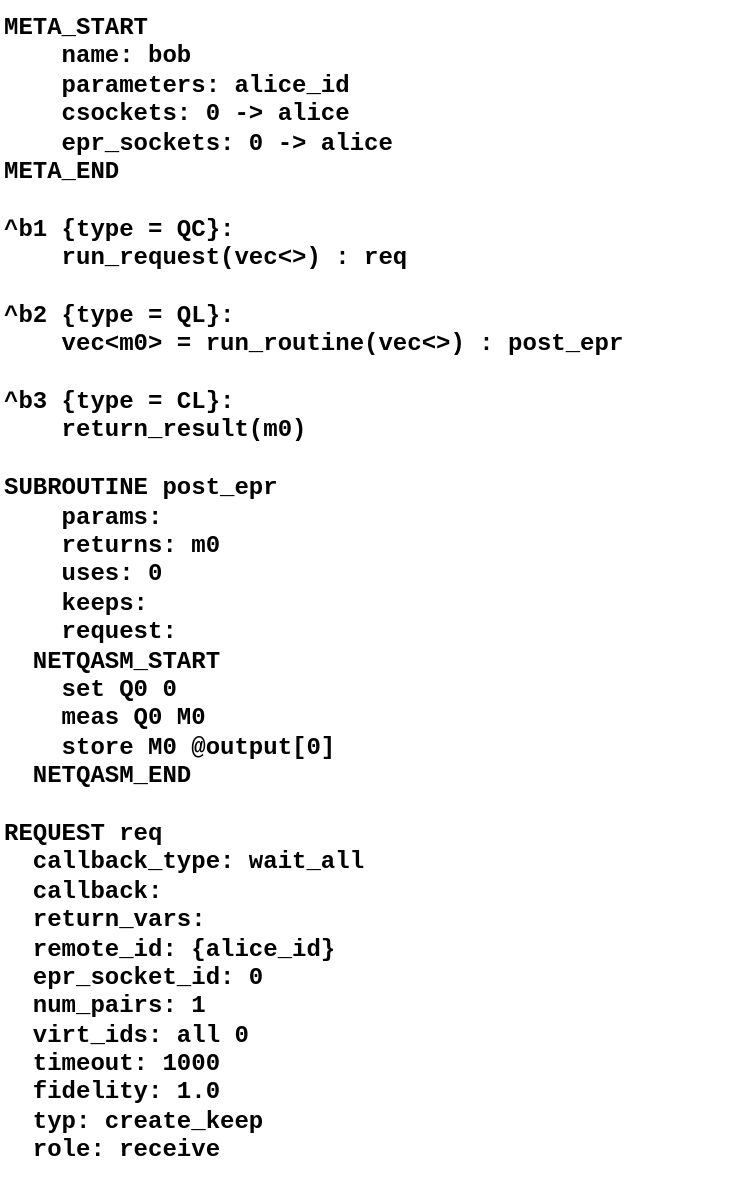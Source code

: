 <mxfile scale="4" border="0" version="22.1.3" type="embed">
    <diagram id="ZxyE2ggTzvTpXI7SvuMi" name="Page-1">
        <mxGraphModel dx="1255" dy="488" grid="1" gridSize="10" guides="1" tooltips="1" connect="1" arrows="1" fold="1" page="1" pageScale="1" pageWidth="850" pageHeight="1100" background="#ffffff" math="0" shadow="0">
            <root>
                <mxCell id="0"/>
                <mxCell id="1" parent="0"/>
                <mxCell id="2" value="&lt;div&gt;&lt;b&gt;META_START&lt;/b&gt;&lt;/div&gt;&lt;div&gt;&lt;b&gt;&amp;nbsp; &amp;nbsp; name: bob&lt;/b&gt;&lt;/div&gt;&lt;div&gt;&lt;b&gt;&amp;nbsp; &amp;nbsp; parameters: alice_id&lt;/b&gt;&lt;/div&gt;&lt;div&gt;&lt;b&gt;&amp;nbsp; &amp;nbsp; csockets: 0 -&amp;gt; alice&lt;/b&gt;&lt;/div&gt;&lt;div&gt;&lt;b&gt;&amp;nbsp; &amp;nbsp; epr_sockets: 0 -&amp;gt; alice&lt;/b&gt;&lt;/div&gt;&lt;div&gt;&lt;b&gt;META_END&lt;/b&gt;&lt;/div&gt;&lt;div&gt;&lt;b&gt;&lt;br&gt;&lt;/b&gt;&lt;/div&gt;&lt;div&gt;&lt;b&gt;^b1 {type = QC}:&lt;/b&gt;&lt;/div&gt;&lt;div&gt;&lt;b&gt;&amp;nbsp; &amp;nbsp; run_request(vec&amp;lt;&amp;gt;) : req&lt;/b&gt;&lt;/div&gt;&lt;div&gt;&lt;b&gt;&amp;nbsp;&amp;nbsp;&lt;/b&gt;&lt;/div&gt;&lt;div&gt;&lt;b&gt;^b2 {type = QL}:&lt;/b&gt;&lt;/div&gt;&lt;div&gt;&lt;b&gt;&amp;nbsp; &amp;nbsp; vec&amp;lt;m0&amp;gt; = run_routine(vec&amp;lt;&amp;gt;) : post_epr&lt;/b&gt;&lt;/div&gt;&lt;div&gt;&lt;b&gt;&lt;br&gt;&lt;/b&gt;&lt;/div&gt;&lt;div&gt;&lt;b&gt;^b3 {type = CL}:&lt;/b&gt;&lt;/div&gt;&lt;div&gt;&lt;b&gt;&amp;nbsp; &amp;nbsp; return_result(m0)&lt;/b&gt;&lt;/div&gt;&lt;div&gt;&lt;b&gt;&lt;br&gt;&lt;/b&gt;&lt;/div&gt;&lt;div&gt;&lt;b&gt;SUBROUTINE post_epr&lt;/b&gt;&lt;/div&gt;&lt;div&gt;&lt;b&gt;&amp;nbsp; &amp;nbsp; params:&amp;nbsp;&lt;/b&gt;&lt;/div&gt;&lt;div&gt;&lt;b&gt;&amp;nbsp; &amp;nbsp; returns: m0&lt;/b&gt;&lt;/div&gt;&lt;div&gt;&lt;b&gt;&amp;nbsp; &amp;nbsp; uses: 0&lt;/b&gt;&lt;/div&gt;&lt;div&gt;&lt;b&gt;&amp;nbsp; &amp;nbsp; keeps:&lt;/b&gt;&lt;/div&gt;&lt;div&gt;&lt;b&gt;&amp;nbsp; &amp;nbsp; request:&lt;/b&gt;&lt;/div&gt;&lt;div&gt;&lt;b&gt;&amp;nbsp; NETQASM_START&lt;/b&gt;&lt;/div&gt;&lt;div&gt;&lt;b&gt;&amp;nbsp; &amp;nbsp; set Q0 0&lt;/b&gt;&lt;/div&gt;&lt;div&gt;&lt;b&gt;&amp;nbsp; &amp;nbsp; meas Q0 M0&lt;/b&gt;&lt;/div&gt;&lt;div&gt;&lt;b&gt;&amp;nbsp; &amp;nbsp; store M0 @output[0]&lt;/b&gt;&lt;/div&gt;&lt;div&gt;&lt;b&gt;&amp;nbsp; NETQASM_END&lt;/b&gt;&lt;/div&gt;&lt;div&gt;&lt;b&gt;&lt;br&gt;&lt;/b&gt;&lt;/div&gt;&lt;div&gt;&lt;b&gt;REQUEST req&lt;/b&gt;&lt;/div&gt;&lt;div&gt;&lt;b&gt;&amp;nbsp; callback_type: wait_all&lt;/b&gt;&lt;/div&gt;&lt;div&gt;&lt;b&gt;&amp;nbsp; callback:&amp;nbsp;&lt;/b&gt;&lt;/div&gt;&lt;div&gt;&lt;b&gt;&amp;nbsp; return_vars:&lt;/b&gt;&lt;/div&gt;&lt;div&gt;&lt;b&gt;&amp;nbsp; remote_id: {alice_id}&lt;/b&gt;&lt;/div&gt;&lt;div&gt;&lt;b&gt;&amp;nbsp; epr_socket_id: 0&lt;/b&gt;&lt;/div&gt;&lt;div&gt;&lt;b&gt;&amp;nbsp; num_pairs: 1&lt;/b&gt;&lt;/div&gt;&lt;div&gt;&lt;b&gt;&amp;nbsp; virt_ids: all 0&lt;/b&gt;&lt;/div&gt;&lt;div&gt;&lt;b&gt;&amp;nbsp; timeout: 1000&lt;/b&gt;&lt;/div&gt;&lt;div&gt;&lt;b&gt;&amp;nbsp; fidelity: 1.0&lt;/b&gt;&lt;/div&gt;&lt;div&gt;&lt;b&gt;&amp;nbsp; typ: create_keep&lt;/b&gt;&lt;/div&gt;&lt;div&gt;&lt;b&gt;&amp;nbsp; role: receive&lt;/b&gt;&lt;/div&gt;" style="text;html=1;strokeColor=none;fillColor=none;align=left;verticalAlign=top;whiteSpace=wrap;rounded=0;fontFamily=Courier New;" parent="1" vertex="1">
                    <mxGeometry x="70" y="180" width="370" height="590" as="geometry"/>
                </mxCell>
            </root>
        </mxGraphModel>
    </diagram>
</mxfile>